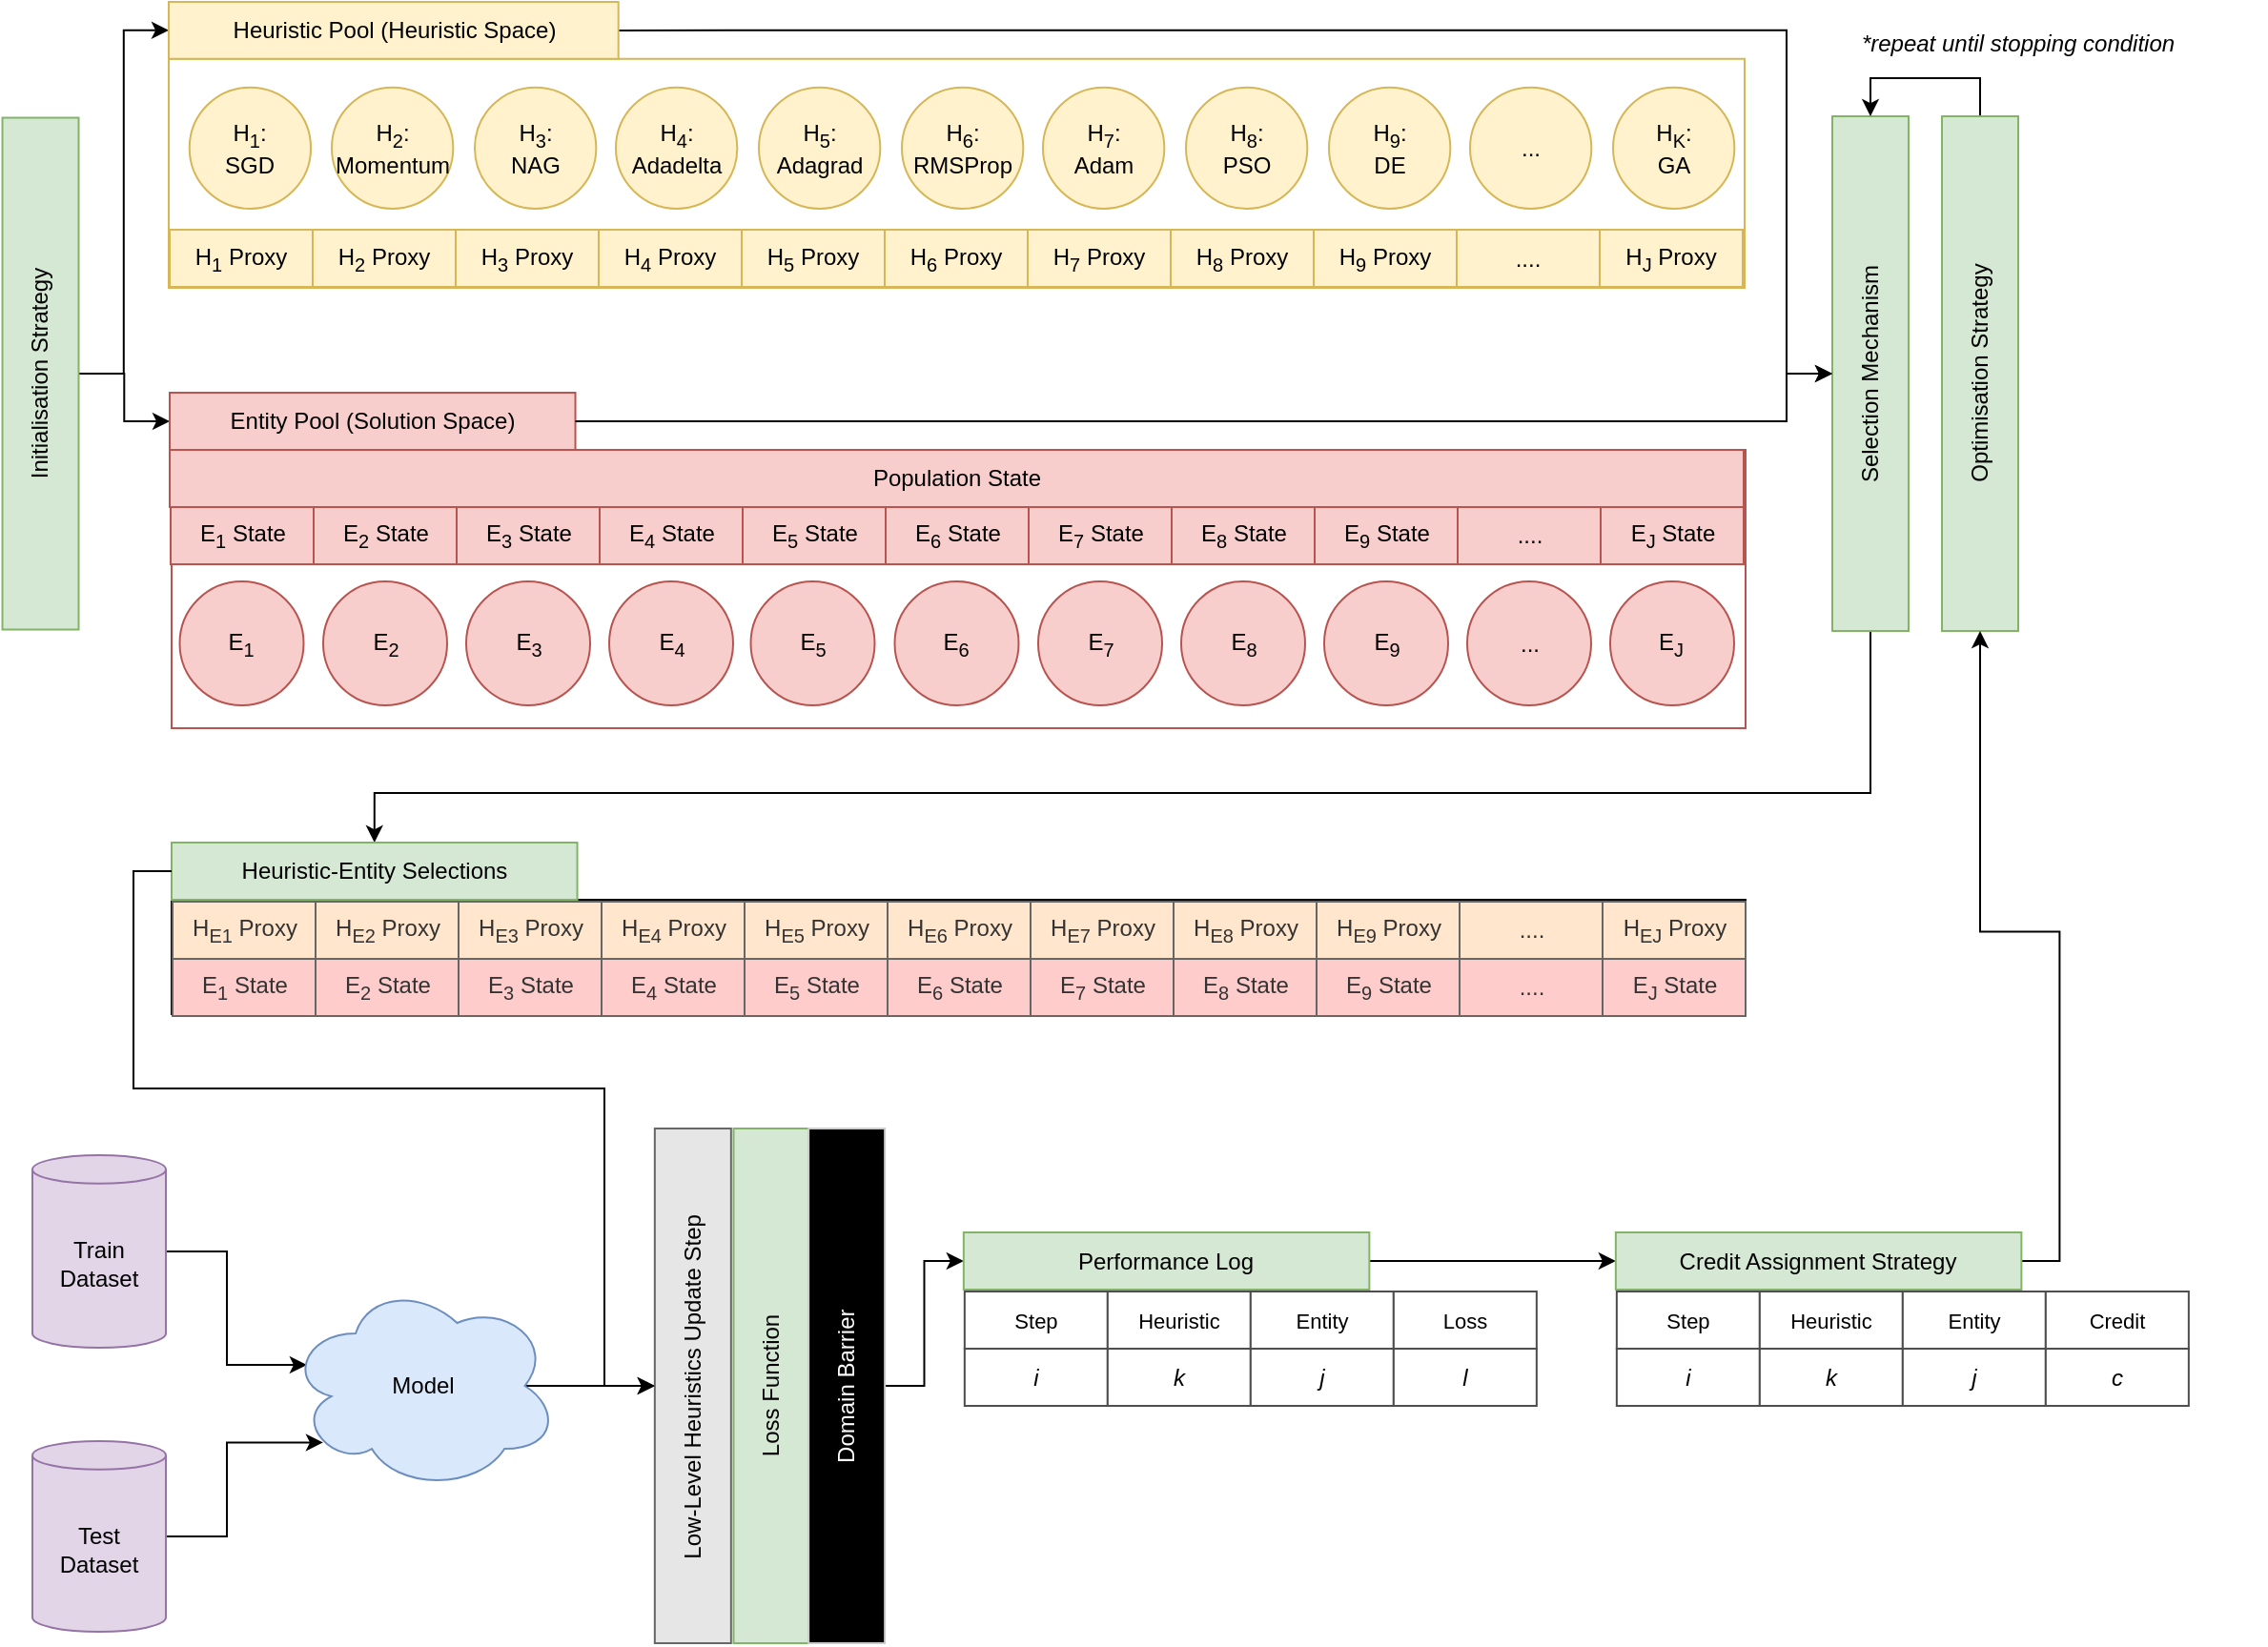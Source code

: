 <mxfile version="20.3.0" type="device"><diagram id="PXAP53fBq57BsiQlXz8S" name="Page-1"><mxGraphModel dx="359" dy="3010" grid="1" gridSize="10" guides="1" tooltips="1" connect="1" arrows="1" fold="1" page="1" pageScale="1" pageWidth="827" pageHeight="1169" math="0" shadow="0"><root><mxCell id="0"/><mxCell id="1" parent="0"/><mxCell id="TMulw-uOlAeavS8gBRnd-171" style="edgeStyle=orthogonalEdgeStyle;rounded=0;orthogonalLoop=1;jettySize=auto;html=1;entryX=0;entryY=0.5;entryDx=0;entryDy=0;fontStyle=0" parent="1" source="TMulw-uOlAeavS8gBRnd-69" target="TMulw-uOlAeavS8gBRnd-13" edge="1"><mxGeometry relative="1" as="geometry"/></mxCell><mxCell id="TMulw-uOlAeavS8gBRnd-172" style="edgeStyle=orthogonalEdgeStyle;rounded=0;orthogonalLoop=1;jettySize=auto;html=1;entryX=0;entryY=0.5;entryDx=0;entryDy=0;fontStyle=0" parent="1" source="TMulw-uOlAeavS8gBRnd-69" target="TMulw-uOlAeavS8gBRnd-27" edge="1"><mxGeometry relative="1" as="geometry"/></mxCell><mxCell id="TMulw-uOlAeavS8gBRnd-69" value="&lt;span&gt;Initialisation Strategy&lt;/span&gt;" style="text;html=1;strokeColor=#82b366;fillColor=#d5e8d4;align=center;verticalAlign=middle;whiteSpace=wrap;rounded=0;rotation=-90;fontStyle=0" parent="1" vertex="1"><mxGeometry x="970" y="-2014.99" width="268.5" height="40" as="geometry"/></mxCell><mxCell id="TMulw-uOlAeavS8gBRnd-176" style="edgeStyle=orthogonalEdgeStyle;rounded=0;orthogonalLoop=1;jettySize=auto;html=1;entryX=0.5;entryY=0;entryDx=0;entryDy=0;exitX=0;exitY=0.5;exitDx=0;exitDy=0;fontStyle=0" parent="1" source="TMulw-uOlAeavS8gBRnd-70" target="TMulw-uOlAeavS8gBRnd-92" edge="1"><mxGeometry relative="1" as="geometry"><mxPoint x="2064" y="-1854.99" as="sourcePoint"/><Array as="points"><mxPoint x="2064" y="-1774.99"/><mxPoint x="1279" y="-1774.99"/></Array></mxGeometry></mxCell><mxCell id="TMulw-uOlAeavS8gBRnd-70" value="&lt;span&gt;Selection Mechanism&lt;/span&gt;" style="text;html=1;strokeColor=#82b366;fillColor=#d5e8d4;align=center;verticalAlign=middle;whiteSpace=wrap;rounded=0;rotation=-90;fontStyle=0" parent="1" vertex="1"><mxGeometry x="1929" y="-2014.99" width="270" height="40" as="geometry"/></mxCell><mxCell id="TMulw-uOlAeavS8gBRnd-167" value="" style="group;fontStyle=0" parent="1" vertex="1" connectable="0"><mxGeometry x="1172" y="-1984.99" width="835" height="327" as="geometry"/></mxCell><mxCell id="TMulw-uOlAeavS8gBRnd-166" value="" style="group;fontStyle=0" parent="TMulw-uOlAeavS8gBRnd-167" vertex="1" connectable="0"><mxGeometry y="60" width="835" height="267" as="geometry"/></mxCell><mxCell id="TMulw-uOlAeavS8gBRnd-16" value="" style="rounded=0;whiteSpace=wrap;html=1;strokeColor=#b85450;fillColor=#FFFFFF;fontStyle=0" parent="TMulw-uOlAeavS8gBRnd-166" vertex="1"><mxGeometry x="1" y="-30" width="825.5" height="146" as="geometry"/></mxCell><mxCell id="TMulw-uOlAeavS8gBRnd-17" value="E&lt;sub&gt;1&lt;/sub&gt;" style="ellipse;whiteSpace=wrap;html=1;aspect=fixed;fillColor=#f8cecc;strokeColor=#b85450;fontStyle=0" parent="TMulw-uOlAeavS8gBRnd-166" vertex="1"><mxGeometry x="5.252" y="39" width="65" height="65" as="geometry"/></mxCell><mxCell id="TMulw-uOlAeavS8gBRnd-18" value="E&lt;sub&gt;2&lt;/sub&gt;" style="ellipse;whiteSpace=wrap;html=1;aspect=fixed;fillColor=#f8cecc;strokeColor=#b85450;fontStyle=0" parent="TMulw-uOlAeavS8gBRnd-166" vertex="1"><mxGeometry x="80.5" y="39" width="65" height="65" as="geometry"/></mxCell><mxCell id="TMulw-uOlAeavS8gBRnd-19" value="E&lt;sub&gt;3&lt;/sub&gt;" style="ellipse;whiteSpace=wrap;html=1;aspect=fixed;fillColor=#f8cecc;strokeColor=#b85450;fontStyle=0" parent="TMulw-uOlAeavS8gBRnd-166" vertex="1"><mxGeometry x="155.5" y="39" width="65" height="65" as="geometry"/></mxCell><mxCell id="TMulw-uOlAeavS8gBRnd-20" value="E&lt;sub&gt;4&lt;/sub&gt;" style="ellipse;whiteSpace=wrap;html=1;aspect=fixed;fillColor=#f8cecc;strokeColor=#b85450;fontStyle=0" parent="TMulw-uOlAeavS8gBRnd-166" vertex="1"><mxGeometry x="230.5" y="39" width="65" height="65" as="geometry"/></mxCell><mxCell id="TMulw-uOlAeavS8gBRnd-21" value="E&lt;sub&gt;5&lt;/sub&gt;" style="ellipse;whiteSpace=wrap;html=1;aspect=fixed;fillColor=#f8cecc;strokeColor=#b85450;fontStyle=0" parent="TMulw-uOlAeavS8gBRnd-166" vertex="1"><mxGeometry x="304.75" y="39" width="65" height="65" as="geometry"/></mxCell><mxCell id="TMulw-uOlAeavS8gBRnd-22" value="E&lt;sub&gt;6&lt;/sub&gt;" style="ellipse;whiteSpace=wrap;html=1;aspect=fixed;fillColor=#f8cecc;strokeColor=#b85450;fontStyle=0" parent="TMulw-uOlAeavS8gBRnd-166" vertex="1"><mxGeometry x="380.25" y="39" width="65" height="65" as="geometry"/></mxCell><mxCell id="TMulw-uOlAeavS8gBRnd-23" value="E&lt;sub&gt;7&lt;/sub&gt;" style="ellipse;whiteSpace=wrap;html=1;aspect=fixed;fillColor=#f8cecc;strokeColor=#b85450;fontStyle=0" parent="TMulw-uOlAeavS8gBRnd-166" vertex="1"><mxGeometry x="455.5" y="39" width="65" height="65" as="geometry"/></mxCell><mxCell id="TMulw-uOlAeavS8gBRnd-24" value="E&lt;sub&gt;8&lt;/sub&gt;" style="ellipse;whiteSpace=wrap;html=1;aspect=fixed;fillColor=#f8cecc;strokeColor=#b85450;fontStyle=0" parent="TMulw-uOlAeavS8gBRnd-166" vertex="1"><mxGeometry x="530.5" y="39" width="65" height="65" as="geometry"/></mxCell><mxCell id="TMulw-uOlAeavS8gBRnd-25" value="E&lt;sub&gt;9&lt;/sub&gt;" style="ellipse;whiteSpace=wrap;html=1;aspect=fixed;fillColor=#f8cecc;strokeColor=#b85450;fontStyle=0" parent="TMulw-uOlAeavS8gBRnd-166" vertex="1"><mxGeometry x="605.5" y="39" width="65" height="65" as="geometry"/></mxCell><mxCell id="TMulw-uOlAeavS8gBRnd-26" value="..." style="ellipse;whiteSpace=wrap;html=1;aspect=fixed;fillColor=#f8cecc;strokeColor=#b85450;fontStyle=0" parent="TMulw-uOlAeavS8gBRnd-166" vertex="1"><mxGeometry x="680.5" y="39" width="65" height="65" as="geometry"/></mxCell><mxCell id="TMulw-uOlAeavS8gBRnd-28" value="E&lt;sub&gt;J&lt;/sub&gt;" style="ellipse;whiteSpace=wrap;html=1;aspect=fixed;fillColor=#f8cecc;strokeColor=#b85450;fontStyle=0" parent="TMulw-uOlAeavS8gBRnd-166" vertex="1"><mxGeometry x="755.497" y="39" width="65" height="65" as="geometry"/></mxCell><mxCell id="TMulw-uOlAeavS8gBRnd-29" value="E&lt;sub&gt;1&lt;/sub&gt; State" style="text;html=1;strokeColor=#b85450;fillColor=#f8cecc;align=center;verticalAlign=middle;whiteSpace=wrap;rounded=0;fontStyle=0" parent="TMulw-uOlAeavS8gBRnd-166" vertex="1"><mxGeometry x="0.5" width="75" height="30" as="geometry"/></mxCell><mxCell id="TMulw-uOlAeavS8gBRnd-47" value="E&lt;sub&gt;2&lt;/sub&gt; State" style="text;html=1;strokeColor=#b85450;fillColor=#f8cecc;align=center;verticalAlign=middle;whiteSpace=wrap;rounded=0;fontStyle=0" parent="TMulw-uOlAeavS8gBRnd-166" vertex="1"><mxGeometry x="75.5" width="75" height="30" as="geometry"/></mxCell><mxCell id="TMulw-uOlAeavS8gBRnd-48" value="E&lt;sub&gt;3&lt;/sub&gt; State" style="text;html=1;strokeColor=#b85450;fillColor=#f8cecc;align=center;verticalAlign=middle;whiteSpace=wrap;rounded=0;fontStyle=0" parent="TMulw-uOlAeavS8gBRnd-166" vertex="1"><mxGeometry x="150.5" width="75" height="30" as="geometry"/></mxCell><mxCell id="TMulw-uOlAeavS8gBRnd-49" value="E&lt;sub&gt;4&lt;/sub&gt; State" style="text;html=1;strokeColor=#b85450;fillColor=#f8cecc;align=center;verticalAlign=middle;whiteSpace=wrap;rounded=0;fontStyle=0" parent="TMulw-uOlAeavS8gBRnd-166" vertex="1"><mxGeometry x="225.5" width="75" height="30" as="geometry"/></mxCell><mxCell id="TMulw-uOlAeavS8gBRnd-50" value="E&lt;sub&gt;5&lt;/sub&gt; State" style="text;html=1;strokeColor=#b85450;fillColor=#f8cecc;align=center;verticalAlign=middle;whiteSpace=wrap;rounded=0;fontStyle=0" parent="TMulw-uOlAeavS8gBRnd-166" vertex="1"><mxGeometry x="300.5" width="75" height="30" as="geometry"/></mxCell><mxCell id="TMulw-uOlAeavS8gBRnd-51" value="E&lt;sub&gt;6&lt;/sub&gt; State" style="text;html=1;strokeColor=#b85450;fillColor=#f8cecc;align=center;verticalAlign=middle;whiteSpace=wrap;rounded=0;fontStyle=0" parent="TMulw-uOlAeavS8gBRnd-166" vertex="1"><mxGeometry x="375.5" width="75" height="30" as="geometry"/></mxCell><mxCell id="TMulw-uOlAeavS8gBRnd-52" value="E&lt;sub&gt;7&lt;/sub&gt; State" style="text;html=1;strokeColor=#b85450;fillColor=#f8cecc;align=center;verticalAlign=middle;whiteSpace=wrap;rounded=0;fontStyle=0" parent="TMulw-uOlAeavS8gBRnd-166" vertex="1"><mxGeometry x="450.5" width="75" height="30" as="geometry"/></mxCell><mxCell id="TMulw-uOlAeavS8gBRnd-53" value="E&lt;sub&gt;8&lt;/sub&gt; State" style="text;html=1;strokeColor=#b85450;fillColor=#f8cecc;align=center;verticalAlign=middle;whiteSpace=wrap;rounded=0;fontStyle=0" parent="TMulw-uOlAeavS8gBRnd-166" vertex="1"><mxGeometry x="525.5" width="75" height="30" as="geometry"/></mxCell><mxCell id="TMulw-uOlAeavS8gBRnd-54" value="E&lt;sub&gt;9&lt;/sub&gt; State" style="text;html=1;strokeColor=#b85450;fillColor=#f8cecc;align=center;verticalAlign=middle;whiteSpace=wrap;rounded=0;fontStyle=0" parent="TMulw-uOlAeavS8gBRnd-166" vertex="1"><mxGeometry x="600.5" width="75" height="30" as="geometry"/></mxCell><mxCell id="TMulw-uOlAeavS8gBRnd-55" value="...." style="text;html=1;strokeColor=#b85450;fillColor=#f8cecc;align=center;verticalAlign=middle;whiteSpace=wrap;rounded=0;fontStyle=0" parent="TMulw-uOlAeavS8gBRnd-166" vertex="1"><mxGeometry x="675.5" width="75" height="30" as="geometry"/></mxCell><mxCell id="TMulw-uOlAeavS8gBRnd-56" value="E&lt;sub&gt;J&lt;/sub&gt; State" style="text;html=1;strokeColor=#b85450;fillColor=#f8cecc;align=center;verticalAlign=middle;whiteSpace=wrap;rounded=0;fontStyle=0" parent="TMulw-uOlAeavS8gBRnd-166" vertex="1"><mxGeometry x="750.5" width="75" height="30" as="geometry"/></mxCell><mxCell id="TMulw-uOlAeavS8gBRnd-117" value="" style="group;fontStyle=0" parent="TMulw-uOlAeavS8gBRnd-166" vertex="1" connectable="0"><mxGeometry x="1" y="176" width="834" height="91" as="geometry"/></mxCell><mxCell id="TMulw-uOlAeavS8gBRnd-81" value="" style="rounded=0;whiteSpace=wrap;html=1;fontStyle=0" parent="TMulw-uOlAeavS8gBRnd-117" vertex="1"><mxGeometry y="30" width="825.5" height="60" as="geometry"/></mxCell><mxCell id="TMulw-uOlAeavS8gBRnd-92" value="&lt;span&gt;Heuristic-Entity Selections&lt;/span&gt;" style="text;html=1;align=center;verticalAlign=middle;whiteSpace=wrap;rounded=0;strokeColor=#82b366;fillColor=#d5e8d4;fontStyle=0" parent="TMulw-uOlAeavS8gBRnd-117" vertex="1"><mxGeometry width="212.763" height="30" as="geometry"/></mxCell><mxCell id="TMulw-uOlAeavS8gBRnd-94" value="E&lt;sub&gt;1&lt;/sub&gt; State" style="text;html=1;strokeColor=#666666;fillColor=#FFCCCC;align=center;verticalAlign=middle;whiteSpace=wrap;rounded=0;fontColor=#333333;fontStyle=0" parent="TMulw-uOlAeavS8gBRnd-117" vertex="1"><mxGeometry x="0.5" y="61" width="75" height="30" as="geometry"/></mxCell><mxCell id="TMulw-uOlAeavS8gBRnd-96" value="E&lt;sub&gt;2&lt;/sub&gt; State" style="text;html=1;strokeColor=#666666;fillColor=#FFCCCC;align=center;verticalAlign=middle;whiteSpace=wrap;rounded=0;fontColor=#333333;fontStyle=0" parent="TMulw-uOlAeavS8gBRnd-117" vertex="1"><mxGeometry x="75.5" y="61" width="75" height="30" as="geometry"/></mxCell><mxCell id="TMulw-uOlAeavS8gBRnd-97" value="E&lt;sub&gt;3&lt;/sub&gt; State" style="text;html=1;strokeColor=#666666;fillColor=#FFCCCC;align=center;verticalAlign=middle;whiteSpace=wrap;rounded=0;fontColor=#333333;fontStyle=0" parent="TMulw-uOlAeavS8gBRnd-117" vertex="1"><mxGeometry x="150.5" y="61" width="75" height="30" as="geometry"/></mxCell><mxCell id="TMulw-uOlAeavS8gBRnd-98" value="E&lt;sub&gt;4&lt;/sub&gt; State" style="text;html=1;strokeColor=#666666;fillColor=#FFCCCC;align=center;verticalAlign=middle;whiteSpace=wrap;rounded=0;fontColor=#333333;fontStyle=0" parent="TMulw-uOlAeavS8gBRnd-117" vertex="1"><mxGeometry x="225.5" y="61" width="75" height="30" as="geometry"/></mxCell><mxCell id="TMulw-uOlAeavS8gBRnd-99" value="E&lt;sub&gt;5&lt;/sub&gt; State" style="text;html=1;strokeColor=#666666;fillColor=#FFCCCC;align=center;verticalAlign=middle;whiteSpace=wrap;rounded=0;fontColor=#333333;fontStyle=0" parent="TMulw-uOlAeavS8gBRnd-117" vertex="1"><mxGeometry x="300.5" y="61" width="75" height="30" as="geometry"/></mxCell><mxCell id="TMulw-uOlAeavS8gBRnd-100" value="E&lt;sub&gt;6&lt;/sub&gt; State" style="text;html=1;strokeColor=#666666;fillColor=#FFCCCC;align=center;verticalAlign=middle;whiteSpace=wrap;rounded=0;fontColor=#333333;fontStyle=0" parent="TMulw-uOlAeavS8gBRnd-117" vertex="1"><mxGeometry x="375.5" y="61" width="75" height="30" as="geometry"/></mxCell><mxCell id="TMulw-uOlAeavS8gBRnd-101" value="E&lt;sub&gt;7&lt;/sub&gt; State" style="text;html=1;strokeColor=#666666;fillColor=#FFCCCC;align=center;verticalAlign=middle;whiteSpace=wrap;rounded=0;fontColor=#333333;fontStyle=0" parent="TMulw-uOlAeavS8gBRnd-117" vertex="1"><mxGeometry x="450.5" y="61" width="75" height="30" as="geometry"/></mxCell><mxCell id="TMulw-uOlAeavS8gBRnd-102" value="E&lt;sub&gt;8&lt;/sub&gt; State" style="text;html=1;strokeColor=#666666;fillColor=#FFCCCC;align=center;verticalAlign=middle;whiteSpace=wrap;rounded=0;fontColor=#333333;fontStyle=0" parent="TMulw-uOlAeavS8gBRnd-117" vertex="1"><mxGeometry x="525.5" y="61" width="75" height="30" as="geometry"/></mxCell><mxCell id="TMulw-uOlAeavS8gBRnd-103" value="E&lt;sub&gt;9&lt;/sub&gt; State" style="text;html=1;strokeColor=#666666;fillColor=#FFCCCC;align=center;verticalAlign=middle;whiteSpace=wrap;rounded=0;fontColor=#333333;fontStyle=0" parent="TMulw-uOlAeavS8gBRnd-117" vertex="1"><mxGeometry x="600.5" y="61" width="75" height="30" as="geometry"/></mxCell><mxCell id="TMulw-uOlAeavS8gBRnd-104" value="...." style="text;html=1;strokeColor=#666666;fillColor=#FFCCCC;align=center;verticalAlign=middle;whiteSpace=wrap;rounded=0;fontColor=#333333;fontStyle=0" parent="TMulw-uOlAeavS8gBRnd-117" vertex="1"><mxGeometry x="675.5" y="61" width="75" height="30" as="geometry"/></mxCell><mxCell id="TMulw-uOlAeavS8gBRnd-105" value="E&lt;sub&gt;J&lt;/sub&gt; State" style="text;html=1;strokeColor=#666666;fillColor=#FFCCCC;align=center;verticalAlign=middle;whiteSpace=wrap;rounded=0;fontColor=#333333;fontStyle=0" parent="TMulw-uOlAeavS8gBRnd-117" vertex="1"><mxGeometry x="750.5" y="61" width="75" height="30" as="geometry"/></mxCell><mxCell id="TMulw-uOlAeavS8gBRnd-106" value="H&lt;sub&gt;E1&lt;/sub&gt;&amp;nbsp;Proxy" style="text;html=1;strokeColor=#666666;fillColor=#FFE6CC;align=center;verticalAlign=middle;whiteSpace=wrap;rounded=0;fontColor=#333333;fontStyle=0" parent="TMulw-uOlAeavS8gBRnd-117" vertex="1"><mxGeometry x="0.5" y="31" width="75" height="30" as="geometry"/></mxCell><mxCell id="TMulw-uOlAeavS8gBRnd-107" value="H&lt;sub&gt;E2&lt;/sub&gt; Proxy" style="text;html=1;strokeColor=#666666;fillColor=#FFE6CC;align=center;verticalAlign=middle;whiteSpace=wrap;rounded=0;fontColor=#333333;fontStyle=0" parent="TMulw-uOlAeavS8gBRnd-117" vertex="1"><mxGeometry x="75.5" y="31" width="75" height="30" as="geometry"/></mxCell><mxCell id="TMulw-uOlAeavS8gBRnd-108" value="H&lt;sub&gt;E3&lt;/sub&gt; Proxy" style="text;html=1;strokeColor=#666666;fillColor=#FFE6CC;align=center;verticalAlign=middle;whiteSpace=wrap;rounded=0;fontColor=#333333;fontStyle=0" parent="TMulw-uOlAeavS8gBRnd-117" vertex="1"><mxGeometry x="150.5" y="31" width="75" height="30" as="geometry"/></mxCell><mxCell id="TMulw-uOlAeavS8gBRnd-109" value="H&lt;sub&gt;E4&lt;/sub&gt; Proxy" style="text;html=1;strokeColor=#666666;fillColor=#FFE6CC;align=center;verticalAlign=middle;whiteSpace=wrap;rounded=0;fontColor=#333333;fontStyle=0" parent="TMulw-uOlAeavS8gBRnd-117" vertex="1"><mxGeometry x="225.5" y="31" width="75" height="30" as="geometry"/></mxCell><mxCell id="TMulw-uOlAeavS8gBRnd-110" value="H&lt;sub&gt;E5&lt;/sub&gt; Proxy" style="text;html=1;strokeColor=#666666;fillColor=#FFE6CC;align=center;verticalAlign=middle;whiteSpace=wrap;rounded=0;fontColor=#333333;fontStyle=0" parent="TMulw-uOlAeavS8gBRnd-117" vertex="1"><mxGeometry x="300.5" y="31" width="75" height="30" as="geometry"/></mxCell><mxCell id="TMulw-uOlAeavS8gBRnd-111" value="H&lt;sub&gt;E6&lt;/sub&gt; Proxy" style="text;html=1;strokeColor=#666666;fillColor=#FFE6CC;align=center;verticalAlign=middle;whiteSpace=wrap;rounded=0;fontColor=#333333;fontStyle=0" parent="TMulw-uOlAeavS8gBRnd-117" vertex="1"><mxGeometry x="375.5" y="31" width="75" height="30" as="geometry"/></mxCell><mxCell id="TMulw-uOlAeavS8gBRnd-112" value="H&lt;sub&gt;E7&lt;/sub&gt; Proxy" style="text;html=1;strokeColor=#666666;fillColor=#FFE6CC;align=center;verticalAlign=middle;whiteSpace=wrap;rounded=0;fontColor=#333333;fontStyle=0" parent="TMulw-uOlAeavS8gBRnd-117" vertex="1"><mxGeometry x="450.5" y="31" width="75" height="30" as="geometry"/></mxCell><mxCell id="TMulw-uOlAeavS8gBRnd-113" value="H&lt;sub&gt;E8&lt;/sub&gt; Proxy" style="text;html=1;strokeColor=#666666;fillColor=#FFE6CC;align=center;verticalAlign=middle;whiteSpace=wrap;rounded=0;fontColor=#333333;fontStyle=0" parent="TMulw-uOlAeavS8gBRnd-117" vertex="1"><mxGeometry x="525.5" y="31" width="75" height="30" as="geometry"/></mxCell><mxCell id="TMulw-uOlAeavS8gBRnd-114" value="H&lt;sub&gt;E9&lt;/sub&gt; Proxy" style="text;html=1;strokeColor=#666666;fillColor=#FFE6CC;align=center;verticalAlign=middle;whiteSpace=wrap;rounded=0;fontColor=#333333;fontStyle=0" parent="TMulw-uOlAeavS8gBRnd-117" vertex="1"><mxGeometry x="600.5" y="31" width="75" height="30" as="geometry"/></mxCell><mxCell id="TMulw-uOlAeavS8gBRnd-115" value="...." style="text;html=1;strokeColor=#666666;fillColor=#FFE6CC;align=center;verticalAlign=middle;whiteSpace=wrap;rounded=0;fontColor=#333333;fontStyle=0" parent="TMulw-uOlAeavS8gBRnd-117" vertex="1"><mxGeometry x="675.5" y="31" width="75" height="30" as="geometry"/></mxCell><mxCell id="TMulw-uOlAeavS8gBRnd-116" value="H&lt;sub&gt;EJ&lt;/sub&gt;&amp;nbsp;Proxy" style="text;html=1;strokeColor=#666666;fillColor=#FFE6CC;align=center;verticalAlign=middle;whiteSpace=wrap;rounded=0;fontColor=#333333;fontStyle=0" parent="TMulw-uOlAeavS8gBRnd-117" vertex="1"><mxGeometry x="750.5" y="31" width="75" height="30" as="geometry"/></mxCell><mxCell id="TMulw-uOlAeavS8gBRnd-30" value="Population State" style="text;html=1;strokeColor=#b85450;fillColor=#f8cecc;align=center;verticalAlign=middle;whiteSpace=wrap;rounded=0;fontStyle=0" parent="TMulw-uOlAeavS8gBRnd-167" vertex="1"><mxGeometry y="30" width="825.5" height="30" as="geometry"/></mxCell><mxCell id="TMulw-uOlAeavS8gBRnd-27" value="&lt;span&gt;Entity Pool (Solution Space)&lt;/span&gt;" style="text;html=1;strokeColor=#b85450;fillColor=#f8cecc;align=center;verticalAlign=middle;whiteSpace=wrap;rounded=0;fontStyle=0" parent="TMulw-uOlAeavS8gBRnd-167" vertex="1"><mxGeometry width="212.763" height="30" as="geometry"/></mxCell><mxCell id="TMulw-uOlAeavS8gBRnd-173" style="edgeStyle=orthogonalEdgeStyle;rounded=0;orthogonalLoop=1;jettySize=auto;html=1;exitX=1;exitY=0.5;exitDx=0;exitDy=0;entryX=0.5;entryY=0;entryDx=0;entryDy=0;fontStyle=0" parent="1" source="TMulw-uOlAeavS8gBRnd-13" target="TMulw-uOlAeavS8gBRnd-70" edge="1"><mxGeometry relative="1" as="geometry"><Array as="points"><mxPoint x="2020" y="-2174.99"/><mxPoint x="2020" y="-1994.99"/></Array></mxGeometry></mxCell><mxCell id="TMulw-uOlAeavS8gBRnd-2" value="" style="rounded=0;whiteSpace=wrap;html=1;strokeColor=#d6b656;fillColor=#FFFFFF;fontStyle=0" parent="1" vertex="1"><mxGeometry x="1171.5" y="-2160.12" width="826.5" height="120.13" as="geometry"/></mxCell><mxCell id="TMulw-uOlAeavS8gBRnd-58" value="H&lt;sub&gt;1&lt;/sub&gt; Proxy" style="text;html=1;strokeColor=#d6b656;fillColor=#fff2cc;align=center;verticalAlign=middle;whiteSpace=wrap;rounded=0;fontStyle=0" parent="1" vertex="1"><mxGeometry x="1172" y="-2070.5" width="75" height="30" as="geometry"/></mxCell><mxCell id="TMulw-uOlAeavS8gBRnd-59" value="H&lt;sub&gt;2&lt;/sub&gt; Proxy" style="text;html=1;strokeColor=#d6b656;fillColor=#fff2cc;align=center;verticalAlign=middle;whiteSpace=wrap;rounded=0;fontStyle=0" parent="1" vertex="1"><mxGeometry x="1247" y="-2070.5" width="75" height="30" as="geometry"/></mxCell><mxCell id="TMulw-uOlAeavS8gBRnd-60" value="H&lt;sub&gt;3&lt;/sub&gt; Proxy" style="text;html=1;strokeColor=#d6b656;fillColor=#fff2cc;align=center;verticalAlign=middle;whiteSpace=wrap;rounded=0;fontStyle=0" parent="1" vertex="1"><mxGeometry x="1322" y="-2070.5" width="75" height="30" as="geometry"/></mxCell><mxCell id="TMulw-uOlAeavS8gBRnd-61" value="H&lt;sub&gt;4&lt;/sub&gt; Proxy" style="text;html=1;strokeColor=#d6b656;fillColor=#fff2cc;align=center;verticalAlign=middle;whiteSpace=wrap;rounded=0;fontStyle=0" parent="1" vertex="1"><mxGeometry x="1397" y="-2070.5" width="75" height="30" as="geometry"/></mxCell><mxCell id="TMulw-uOlAeavS8gBRnd-62" value="H&lt;sub&gt;5&lt;/sub&gt; Proxy" style="text;html=1;strokeColor=#d6b656;fillColor=#fff2cc;align=center;verticalAlign=middle;whiteSpace=wrap;rounded=0;fontStyle=0" parent="1" vertex="1"><mxGeometry x="1472" y="-2070.5" width="75" height="30" as="geometry"/></mxCell><mxCell id="TMulw-uOlAeavS8gBRnd-63" value="H&lt;sub&gt;6&lt;/sub&gt; Proxy" style="text;html=1;strokeColor=#d6b656;fillColor=#fff2cc;align=center;verticalAlign=middle;whiteSpace=wrap;rounded=0;fontStyle=0" parent="1" vertex="1"><mxGeometry x="1547" y="-2070.5" width="75" height="30" as="geometry"/></mxCell><mxCell id="TMulw-uOlAeavS8gBRnd-64" value="H&lt;sub&gt;7&lt;/sub&gt; Proxy" style="text;html=1;strokeColor=#d6b656;fillColor=#fff2cc;align=center;verticalAlign=middle;whiteSpace=wrap;rounded=0;fontStyle=0" parent="1" vertex="1"><mxGeometry x="1622" y="-2070.5" width="75" height="30" as="geometry"/></mxCell><mxCell id="TMulw-uOlAeavS8gBRnd-65" value="H&lt;sub&gt;8&lt;/sub&gt; Proxy" style="text;html=1;strokeColor=#d6b656;fillColor=#fff2cc;align=center;verticalAlign=middle;whiteSpace=wrap;rounded=0;fontStyle=0" parent="1" vertex="1"><mxGeometry x="1697" y="-2070.5" width="75" height="30" as="geometry"/></mxCell><mxCell id="TMulw-uOlAeavS8gBRnd-66" value="H&lt;sub&gt;9&lt;/sub&gt; Proxy" style="text;html=1;strokeColor=#d6b656;fillColor=#fff2cc;align=center;verticalAlign=middle;whiteSpace=wrap;rounded=0;fontStyle=0" parent="1" vertex="1"><mxGeometry x="1772" y="-2070.5" width="75" height="30" as="geometry"/></mxCell><mxCell id="TMulw-uOlAeavS8gBRnd-67" value="...." style="text;html=1;strokeColor=#d6b656;fillColor=#fff2cc;align=center;verticalAlign=middle;whiteSpace=wrap;rounded=0;fontStyle=0" parent="1" vertex="1"><mxGeometry x="1847" y="-2070.5" width="75" height="30" as="geometry"/></mxCell><mxCell id="TMulw-uOlAeavS8gBRnd-68" value="H&lt;sub&gt;J&lt;/sub&gt; Proxy" style="text;html=1;strokeColor=#d6b656;fillColor=#fff2cc;align=center;verticalAlign=middle;whiteSpace=wrap;rounded=0;fontStyle=0" parent="1" vertex="1"><mxGeometry x="1922" y="-2070.5" width="75" height="30" as="geometry"/></mxCell><mxCell id="TMulw-uOlAeavS8gBRnd-3" value="H&lt;sub&gt;1&lt;/sub&gt;:&lt;br&gt;SGD" style="ellipse;whiteSpace=wrap;html=1;aspect=fixed;fillColor=#fff2cc;strokeColor=#d6b656;fontStyle=0" parent="1" vertex="1"><mxGeometry x="1182.375" y="-2145.188" width="63.663" height="63.663" as="geometry"/></mxCell><mxCell id="TMulw-uOlAeavS8gBRnd-4" value="H&lt;sub&gt;2&lt;/sub&gt;:&lt;br&gt;Momentum" style="ellipse;whiteSpace=wrap;html=1;aspect=fixed;fillColor=#fff2cc;strokeColor=#d6b656;fontStyle=0" parent="1" vertex="1"><mxGeometry x="1257" y="-2145.188" width="63.663" height="63.663" as="geometry"/></mxCell><mxCell id="TMulw-uOlAeavS8gBRnd-5" value="H&lt;sub&gt;3&lt;/sub&gt;:&lt;br&gt;NAG" style="ellipse;whiteSpace=wrap;html=1;aspect=fixed;fillColor=#fff2cc;strokeColor=#d6b656;fontStyle=0" parent="1" vertex="1"><mxGeometry x="1332" y="-2145.188" width="63.663" height="63.663" as="geometry"/></mxCell><mxCell id="TMulw-uOlAeavS8gBRnd-6" value="H&lt;sub&gt;4&lt;/sub&gt;: Adadelta" style="ellipse;whiteSpace=wrap;html=1;aspect=fixed;fillColor=#fff2cc;strokeColor=#d6b656;fontStyle=0" parent="1" vertex="1"><mxGeometry x="1406" y="-2145.188" width="63.663" height="63.663" as="geometry"/></mxCell><mxCell id="TMulw-uOlAeavS8gBRnd-7" value="H&lt;sub&gt;5&lt;/sub&gt;:&lt;br&gt;Adagrad" style="ellipse;whiteSpace=wrap;html=1;aspect=fixed;fillColor=#fff2cc;strokeColor=#d6b656;fontStyle=0" parent="1" vertex="1"><mxGeometry x="1481" y="-2145.188" width="63.663" height="63.663" as="geometry"/></mxCell><mxCell id="TMulw-uOlAeavS8gBRnd-8" value="H&lt;sub&gt;6&lt;/sub&gt;:&lt;br&gt;RMSProp" style="ellipse;whiteSpace=wrap;html=1;aspect=fixed;fillColor=#fff2cc;strokeColor=#d6b656;fontStyle=0" parent="1" vertex="1"><mxGeometry x="1556" y="-2145.188" width="63.663" height="63.663" as="geometry"/></mxCell><mxCell id="TMulw-uOlAeavS8gBRnd-9" value="H&lt;sub&gt;7&lt;/sub&gt;:&lt;br&gt;Adam" style="ellipse;whiteSpace=wrap;html=1;aspect=fixed;fillColor=#fff2cc;strokeColor=#d6b656;fontStyle=0" parent="1" vertex="1"><mxGeometry x="1630" y="-2145.188" width="63.663" height="63.663" as="geometry"/></mxCell><mxCell id="TMulw-uOlAeavS8gBRnd-10" value="H&lt;sub&gt;8&lt;/sub&gt;:&lt;br&gt;PSO" style="ellipse;whiteSpace=wrap;html=1;aspect=fixed;fillColor=#fff2cc;strokeColor=#d6b656;fontStyle=0" parent="1" vertex="1"><mxGeometry x="1705" y="-2145.188" width="63.663" height="63.663" as="geometry"/></mxCell><mxCell id="TMulw-uOlAeavS8gBRnd-11" value="H&lt;sub&gt;9&lt;/sub&gt;:&lt;br&gt;DE" style="ellipse;whiteSpace=wrap;html=1;aspect=fixed;fillColor=#fff2cc;strokeColor=#d6b656;fontStyle=0" parent="1" vertex="1"><mxGeometry x="1780" y="-2145.188" width="63.663" height="63.663" as="geometry"/></mxCell><mxCell id="TMulw-uOlAeavS8gBRnd-12" value="..." style="ellipse;whiteSpace=wrap;html=1;aspect=fixed;fillColor=#fff2cc;strokeColor=#d6b656;fontStyle=0" parent="1" vertex="1"><mxGeometry x="1854" y="-2145.188" width="63.663" height="63.663" as="geometry"/></mxCell><mxCell id="TMulw-uOlAeavS8gBRnd-13" value="&lt;span&gt;Heuristic Pool (Heuristic Space)&lt;/span&gt;" style="text;html=1;strokeColor=#d6b656;fillColor=#fff2cc;align=center;verticalAlign=middle;whiteSpace=wrap;rounded=0;fontStyle=0" parent="1" vertex="1"><mxGeometry x="1171.5" y="-2190" width="235.837" height="29.875" as="geometry"/></mxCell><mxCell id="TMulw-uOlAeavS8gBRnd-14" value="H&lt;sub&gt;K&lt;/sub&gt;:&lt;br&gt;GA" style="ellipse;whiteSpace=wrap;html=1;aspect=fixed;fillColor=#fff2cc;strokeColor=#d6b656;fontStyle=0" parent="1" vertex="1"><mxGeometry x="1929" y="-2145.188" width="63.663" height="63.663" as="geometry"/></mxCell><mxCell id="TMulw-uOlAeavS8gBRnd-175" style="edgeStyle=orthogonalEdgeStyle;rounded=0;orthogonalLoop=1;jettySize=auto;html=1;exitX=1;exitY=0.5;exitDx=0;exitDy=0;entryX=0.5;entryY=0;entryDx=0;entryDy=0;fontStyle=0" parent="1" source="TMulw-uOlAeavS8gBRnd-27" target="TMulw-uOlAeavS8gBRnd-70" edge="1"><mxGeometry relative="1" as="geometry"><Array as="points"><mxPoint x="2020" y="-1969.99"/><mxPoint x="2020" y="-1994.99"/></Array></mxGeometry></mxCell><mxCell id="TMulw-uOlAeavS8gBRnd-187" style="edgeStyle=orthogonalEdgeStyle;rounded=0;orthogonalLoop=1;jettySize=auto;html=1;exitX=1;exitY=0.5;exitDx=0;exitDy=0;exitPerimeter=0;entryX=0.07;entryY=0.4;entryDx=0;entryDy=0;entryPerimeter=0;fontStyle=0" parent="1" source="TMulw-uOlAeavS8gBRnd-184" target="TMulw-uOlAeavS8gBRnd-185" edge="1"><mxGeometry relative="1" as="geometry"/></mxCell><mxCell id="TMulw-uOlAeavS8gBRnd-184" value="Train&lt;br&gt;Dataset" style="shape=cylinder3;whiteSpace=wrap;html=1;boundedLbl=1;backgroundOutline=1;size=7.455;strokeColor=#9673a6;fillColor=#e1d5e7;fontStyle=0" parent="1" vertex="1"><mxGeometry x="1100" y="-1584.99" width="70" height="101" as="geometry"/></mxCell><mxCell id="m-Gu7cKCHblqL_Xr7fXm-3" style="edgeStyle=orthogonalEdgeStyle;rounded=0;orthogonalLoop=1;jettySize=auto;html=1;exitX=0.875;exitY=0.5;exitDx=0;exitDy=0;exitPerimeter=0;entryX=0.5;entryY=0;entryDx=0;entryDy=0;" edge="1" parent="1" source="TMulw-uOlAeavS8gBRnd-185" target="m-Gu7cKCHblqL_Xr7fXm-1"><mxGeometry relative="1" as="geometry"/></mxCell><mxCell id="TMulw-uOlAeavS8gBRnd-185" value="Model" style="ellipse;shape=cloud;whiteSpace=wrap;html=1;fillColor=#dae8fc;strokeColor=#6c8ebf;fontStyle=0" parent="1" vertex="1"><mxGeometry x="1234" y="-1518.99" width="142" height="110" as="geometry"/></mxCell><mxCell id="TMulw-uOlAeavS8gBRnd-188" style="edgeStyle=orthogonalEdgeStyle;rounded=0;orthogonalLoop=1;jettySize=auto;html=1;entryX=0.13;entryY=0.77;entryDx=0;entryDy=0;entryPerimeter=0;fontStyle=0" parent="1" source="TMulw-uOlAeavS8gBRnd-186" target="TMulw-uOlAeavS8gBRnd-185" edge="1"><mxGeometry relative="1" as="geometry"/></mxCell><mxCell id="TMulw-uOlAeavS8gBRnd-186" value="Test&lt;br&gt;Dataset" style="shape=cylinder3;whiteSpace=wrap;html=1;boundedLbl=1;backgroundOutline=1;size=7.455;strokeColor=#9673a6;fillColor=#e1d5e7;fontStyle=0" parent="1" vertex="1"><mxGeometry x="1100" y="-1434.99" width="70" height="100" as="geometry"/></mxCell><mxCell id="TMulw-uOlAeavS8gBRnd-224" style="edgeStyle=orthogonalEdgeStyle;rounded=0;orthogonalLoop=1;jettySize=auto;html=1;entryX=0;entryY=0.5;entryDx=0;entryDy=0;fontSize=9;exitX=0.5;exitY=1;exitDx=0;exitDy=0;fontStyle=0" parent="1" source="TMulw-uOlAeavS8gBRnd-247" target="TMulw-uOlAeavS8gBRnd-198" edge="1"><mxGeometry relative="1" as="geometry"/></mxCell><mxCell id="TMulw-uOlAeavS8gBRnd-192" value="&lt;span&gt;Loss Function&lt;/span&gt;" style="text;html=1;strokeColor=#82b366;fillColor=#d5e8d4;align=center;verticalAlign=middle;whiteSpace=wrap;rounded=0;rotation=-90;fontStyle=0" parent="1" vertex="1"><mxGeometry x="1352.74" y="-1483.99" width="270" height="40" as="geometry"/></mxCell><mxCell id="TMulw-uOlAeavS8gBRnd-248" style="edgeStyle=orthogonalEdgeStyle;rounded=0;orthogonalLoop=1;jettySize=auto;html=1;exitX=1;exitY=0.5;exitDx=0;exitDy=0;entryX=1;entryY=0.5;entryDx=0;entryDy=0;fontSize=9;fontColor=#FFFFFF;fontStyle=0" parent="1" source="TMulw-uOlAeavS8gBRnd-245" target="TMulw-uOlAeavS8gBRnd-70" edge="1"><mxGeometry relative="1" as="geometry"/></mxCell><mxCell id="TMulw-uOlAeavS8gBRnd-245" value="&lt;span&gt;Optimisation Strategy&lt;/span&gt;" style="text;html=1;strokeColor=#82b366;fillColor=#d5e8d4;align=center;verticalAlign=middle;whiteSpace=wrap;rounded=0;rotation=-90;fontStyle=0" parent="1" vertex="1"><mxGeometry x="1986.5" y="-2014.99" width="270" height="40" as="geometry"/></mxCell><mxCell id="TMulw-uOlAeavS8gBRnd-246" style="edgeStyle=orthogonalEdgeStyle;rounded=0;orthogonalLoop=1;jettySize=auto;html=1;entryX=0;entryY=0.5;entryDx=0;entryDy=0;fontSize=9;exitX=1;exitY=0.5;exitDx=0;exitDy=0;fontStyle=0" parent="1" source="TMulw-uOlAeavS8gBRnd-227" target="TMulw-uOlAeavS8gBRnd-245" edge="1"><mxGeometry relative="1" as="geometry"/></mxCell><mxCell id="TMulw-uOlAeavS8gBRnd-247" value="&lt;span&gt;Domain Barrier&lt;/span&gt;" style="text;html=1;strokeColor=#CCCCCC;fillColor=#000000;align=center;verticalAlign=middle;whiteSpace=wrap;rounded=0;rotation=-90;fontColor=#FFFFFF;fontStyle=0" parent="1" vertex="1"><mxGeometry x="1392.08" y="-1483.99" width="270" height="40" as="geometry"/></mxCell><mxCell id="TMulw-uOlAeavS8gBRnd-249" value="*repeat until stopping condition" style="text;html=1;strokeColor=none;fillColor=none;align=center;verticalAlign=middle;whiteSpace=wrap;rounded=0;fontStyle=2" parent="1" vertex="1"><mxGeometry x="2040" y="-2182.99" width="203" height="30" as="geometry"/></mxCell><mxCell id="TMulw-uOlAeavS8gBRnd-225" value="" style="group;fontStyle=0" parent="1" vertex="1" connectable="0"><mxGeometry x="1588.42" y="-1594.99" width="682.5" height="141.5" as="geometry"/></mxCell><mxCell id="TMulw-uOlAeavS8gBRnd-244" style="edgeStyle=orthogonalEdgeStyle;rounded=0;orthogonalLoop=1;jettySize=auto;html=1;exitX=1;exitY=0.5;exitDx=0;exitDy=0;fontSize=9;fontStyle=0" parent="TMulw-uOlAeavS8gBRnd-225" source="TMulw-uOlAeavS8gBRnd-198" target="TMulw-uOlAeavS8gBRnd-227" edge="1"><mxGeometry relative="1" as="geometry"/></mxCell><mxCell id="TMulw-uOlAeavS8gBRnd-320" value="" style="group;fontStyle=0" parent="TMulw-uOlAeavS8gBRnd-225" vertex="1" connectable="0"><mxGeometry x="342" y="50.5" width="300.5" height="91" as="geometry"/></mxCell><mxCell id="TMulw-uOlAeavS8gBRnd-227" value="&lt;span&gt;Credit Assignment Strategy&lt;/span&gt;" style="text;html=1;align=center;verticalAlign=middle;whiteSpace=wrap;rounded=0;strokeColor=#82b366;fillColor=#d5e8d4;fontStyle=0" parent="TMulw-uOlAeavS8gBRnd-320" vertex="1"><mxGeometry width="212.763" height="30" as="geometry"/></mxCell><mxCell id="TMulw-uOlAeavS8gBRnd-228" value="i" style="text;html=1;align=center;verticalAlign=middle;whiteSpace=wrap;rounded=0;fillColor=#FFFFFF;strokeColor=#4D4D4D;fontStyle=2" parent="TMulw-uOlAeavS8gBRnd-320" vertex="1"><mxGeometry x="0.5" y="61" width="75" height="30" as="geometry"/></mxCell><mxCell id="TMulw-uOlAeavS8gBRnd-229" value="k" style="text;html=1;align=center;verticalAlign=middle;whiteSpace=wrap;rounded=0;fillColor=#FFFFFF;strokeColor=#4D4D4D;fontStyle=2" parent="TMulw-uOlAeavS8gBRnd-320" vertex="1"><mxGeometry x="75.5" y="61" width="75" height="30" as="geometry"/></mxCell><mxCell id="TMulw-uOlAeavS8gBRnd-230" value="j" style="text;html=1;align=center;verticalAlign=middle;whiteSpace=wrap;rounded=0;fillColor=#FFFFFF;strokeColor=#4D4D4D;fontStyle=2" parent="TMulw-uOlAeavS8gBRnd-320" vertex="1"><mxGeometry x="150.5" y="61" width="75" height="30" as="geometry"/></mxCell><mxCell id="TMulw-uOlAeavS8gBRnd-231" value="c" style="text;html=1;align=center;verticalAlign=middle;whiteSpace=wrap;rounded=0;fillColor=#FFFFFF;strokeColor=#4D4D4D;fontStyle=2" parent="TMulw-uOlAeavS8gBRnd-320" vertex="1"><mxGeometry x="225.5" y="61" width="75" height="30" as="geometry"/></mxCell><mxCell id="TMulw-uOlAeavS8gBRnd-235" value="Step" style="text;html=1;align=center;verticalAlign=middle;whiteSpace=wrap;rounded=0;fillColor=#FFFFFF;strokeColor=#4D4D4D;fontStyle=0;fontSize=11;" parent="TMulw-uOlAeavS8gBRnd-320" vertex="1"><mxGeometry x="0.5" y="31" width="75" height="30" as="geometry"/></mxCell><mxCell id="TMulw-uOlAeavS8gBRnd-236" value="Heuristic" style="text;html=1;align=center;verticalAlign=middle;whiteSpace=wrap;rounded=0;fillColor=#FFFFFF;strokeColor=#4D4D4D;fontStyle=0;fontSize=11;" parent="TMulw-uOlAeavS8gBRnd-320" vertex="1"><mxGeometry x="75.5" y="31" width="75" height="30" as="geometry"/></mxCell><mxCell id="TMulw-uOlAeavS8gBRnd-237" value="Entity" style="text;html=1;align=center;verticalAlign=middle;whiteSpace=wrap;rounded=0;fillColor=#FFFFFF;strokeColor=#4D4D4D;fontStyle=0;fontSize=11;" parent="TMulw-uOlAeavS8gBRnd-320" vertex="1"><mxGeometry x="150.5" y="31" width="75" height="30" as="geometry"/></mxCell><mxCell id="TMulw-uOlAeavS8gBRnd-238" value="Credit" style="text;html=1;align=center;verticalAlign=middle;whiteSpace=wrap;rounded=0;fillColor=#FFFFFF;strokeColor=#4D4D4D;fontStyle=0;fontSize=11;" parent="TMulw-uOlAeavS8gBRnd-320" vertex="1"><mxGeometry x="225.5" y="31" width="75" height="30" as="geometry"/></mxCell><mxCell id="TMulw-uOlAeavS8gBRnd-321" value="" style="group;fontStyle=0" parent="TMulw-uOlAeavS8gBRnd-225" vertex="1" connectable="0"><mxGeometry y="50.5" width="300.5" height="91" as="geometry"/></mxCell><mxCell id="TMulw-uOlAeavS8gBRnd-198" value="&lt;span&gt;Performance Log&lt;/span&gt;" style="text;html=1;align=center;verticalAlign=middle;whiteSpace=wrap;rounded=0;strokeColor=#82b366;fillColor=#d5e8d4;fontStyle=0" parent="TMulw-uOlAeavS8gBRnd-321" vertex="1"><mxGeometry width="212.763" height="30" as="geometry"/></mxCell><mxCell id="TMulw-uOlAeavS8gBRnd-199" value="i" style="text;html=1;align=center;verticalAlign=middle;whiteSpace=wrap;rounded=0;fillColor=#FFFFFF;strokeColor=#4D4D4D;fontStyle=2" parent="TMulw-uOlAeavS8gBRnd-321" vertex="1"><mxGeometry x="0.5" y="61" width="75" height="30" as="geometry"/></mxCell><mxCell id="TMulw-uOlAeavS8gBRnd-200" value="k" style="text;html=1;align=center;verticalAlign=middle;whiteSpace=wrap;rounded=0;fillColor=#FFFFFF;strokeColor=#4D4D4D;fontStyle=2" parent="TMulw-uOlAeavS8gBRnd-321" vertex="1"><mxGeometry x="75.5" y="61" width="75" height="30" as="geometry"/></mxCell><mxCell id="TMulw-uOlAeavS8gBRnd-201" value="j" style="text;html=1;align=center;verticalAlign=middle;whiteSpace=wrap;rounded=0;fillColor=#FFFFFF;strokeColor=#4D4D4D;fontStyle=2" parent="TMulw-uOlAeavS8gBRnd-321" vertex="1"><mxGeometry x="150.5" y="61" width="75" height="30" as="geometry"/></mxCell><mxCell id="TMulw-uOlAeavS8gBRnd-202" value="l" style="text;html=1;align=center;verticalAlign=middle;whiteSpace=wrap;rounded=0;fillColor=#FFFFFF;strokeColor=#4D4D4D;fontStyle=2" parent="TMulw-uOlAeavS8gBRnd-321" vertex="1"><mxGeometry x="225.5" y="61" width="75" height="30" as="geometry"/></mxCell><mxCell id="TMulw-uOlAeavS8gBRnd-210" value="Step" style="text;html=1;align=center;verticalAlign=middle;whiteSpace=wrap;rounded=0;fillColor=#FFFFFF;strokeColor=#4D4D4D;fontStyle=0;fontSize=11;" parent="TMulw-uOlAeavS8gBRnd-321" vertex="1"><mxGeometry x="0.5" y="31" width="75" height="30" as="geometry"/></mxCell><mxCell id="TMulw-uOlAeavS8gBRnd-211" value="Heuristic" style="text;html=1;align=center;verticalAlign=middle;whiteSpace=wrap;rounded=0;fillColor=#FFFFFF;strokeColor=#4D4D4D;fontStyle=0;fontSize=11;" parent="TMulw-uOlAeavS8gBRnd-321" vertex="1"><mxGeometry x="75.5" y="31" width="75" height="30" as="geometry"/></mxCell><mxCell id="TMulw-uOlAeavS8gBRnd-212" value="Entity" style="text;html=1;align=center;verticalAlign=middle;whiteSpace=wrap;rounded=0;fillColor=#FFFFFF;strokeColor=#4D4D4D;fontStyle=0;fontSize=11;" parent="TMulw-uOlAeavS8gBRnd-321" vertex="1"><mxGeometry x="150.5" y="31" width="75" height="30" as="geometry"/></mxCell><mxCell id="TMulw-uOlAeavS8gBRnd-213" value="Loss" style="text;html=1;align=center;verticalAlign=middle;whiteSpace=wrap;rounded=0;fillColor=#FFFFFF;strokeColor=#4D4D4D;fontStyle=0;fontSize=11;" parent="TMulw-uOlAeavS8gBRnd-321" vertex="1"><mxGeometry x="225.5" y="31" width="75" height="30" as="geometry"/></mxCell><mxCell id="m-Gu7cKCHblqL_Xr7fXm-1" value="Low-Level Heuristics Update Step" style="text;html=1;strokeColor=#666666;fillColor=#E6E6E6;align=center;verticalAlign=middle;whiteSpace=wrap;rounded=0;rotation=-90;fontStyle=0" vertex="1" parent="1"><mxGeometry x="1311.42" y="-1483.99" width="270" height="40" as="geometry"/></mxCell><mxCell id="m-Gu7cKCHblqL_Xr7fXm-2" style="edgeStyle=orthogonalEdgeStyle;rounded=0;orthogonalLoop=1;jettySize=auto;html=1;exitX=0;exitY=0.5;exitDx=0;exitDy=0;entryX=0.5;entryY=0;entryDx=0;entryDy=0;" edge="1" parent="1" source="TMulw-uOlAeavS8gBRnd-92" target="m-Gu7cKCHblqL_Xr7fXm-1"><mxGeometry relative="1" as="geometry"><Array as="points"><mxPoint x="1153" y="-1734"/><mxPoint x="1153" y="-1620"/><mxPoint x="1400" y="-1620"/><mxPoint x="1400" y="-1464"/></Array></mxGeometry></mxCell></root></mxGraphModel></diagram></mxfile>